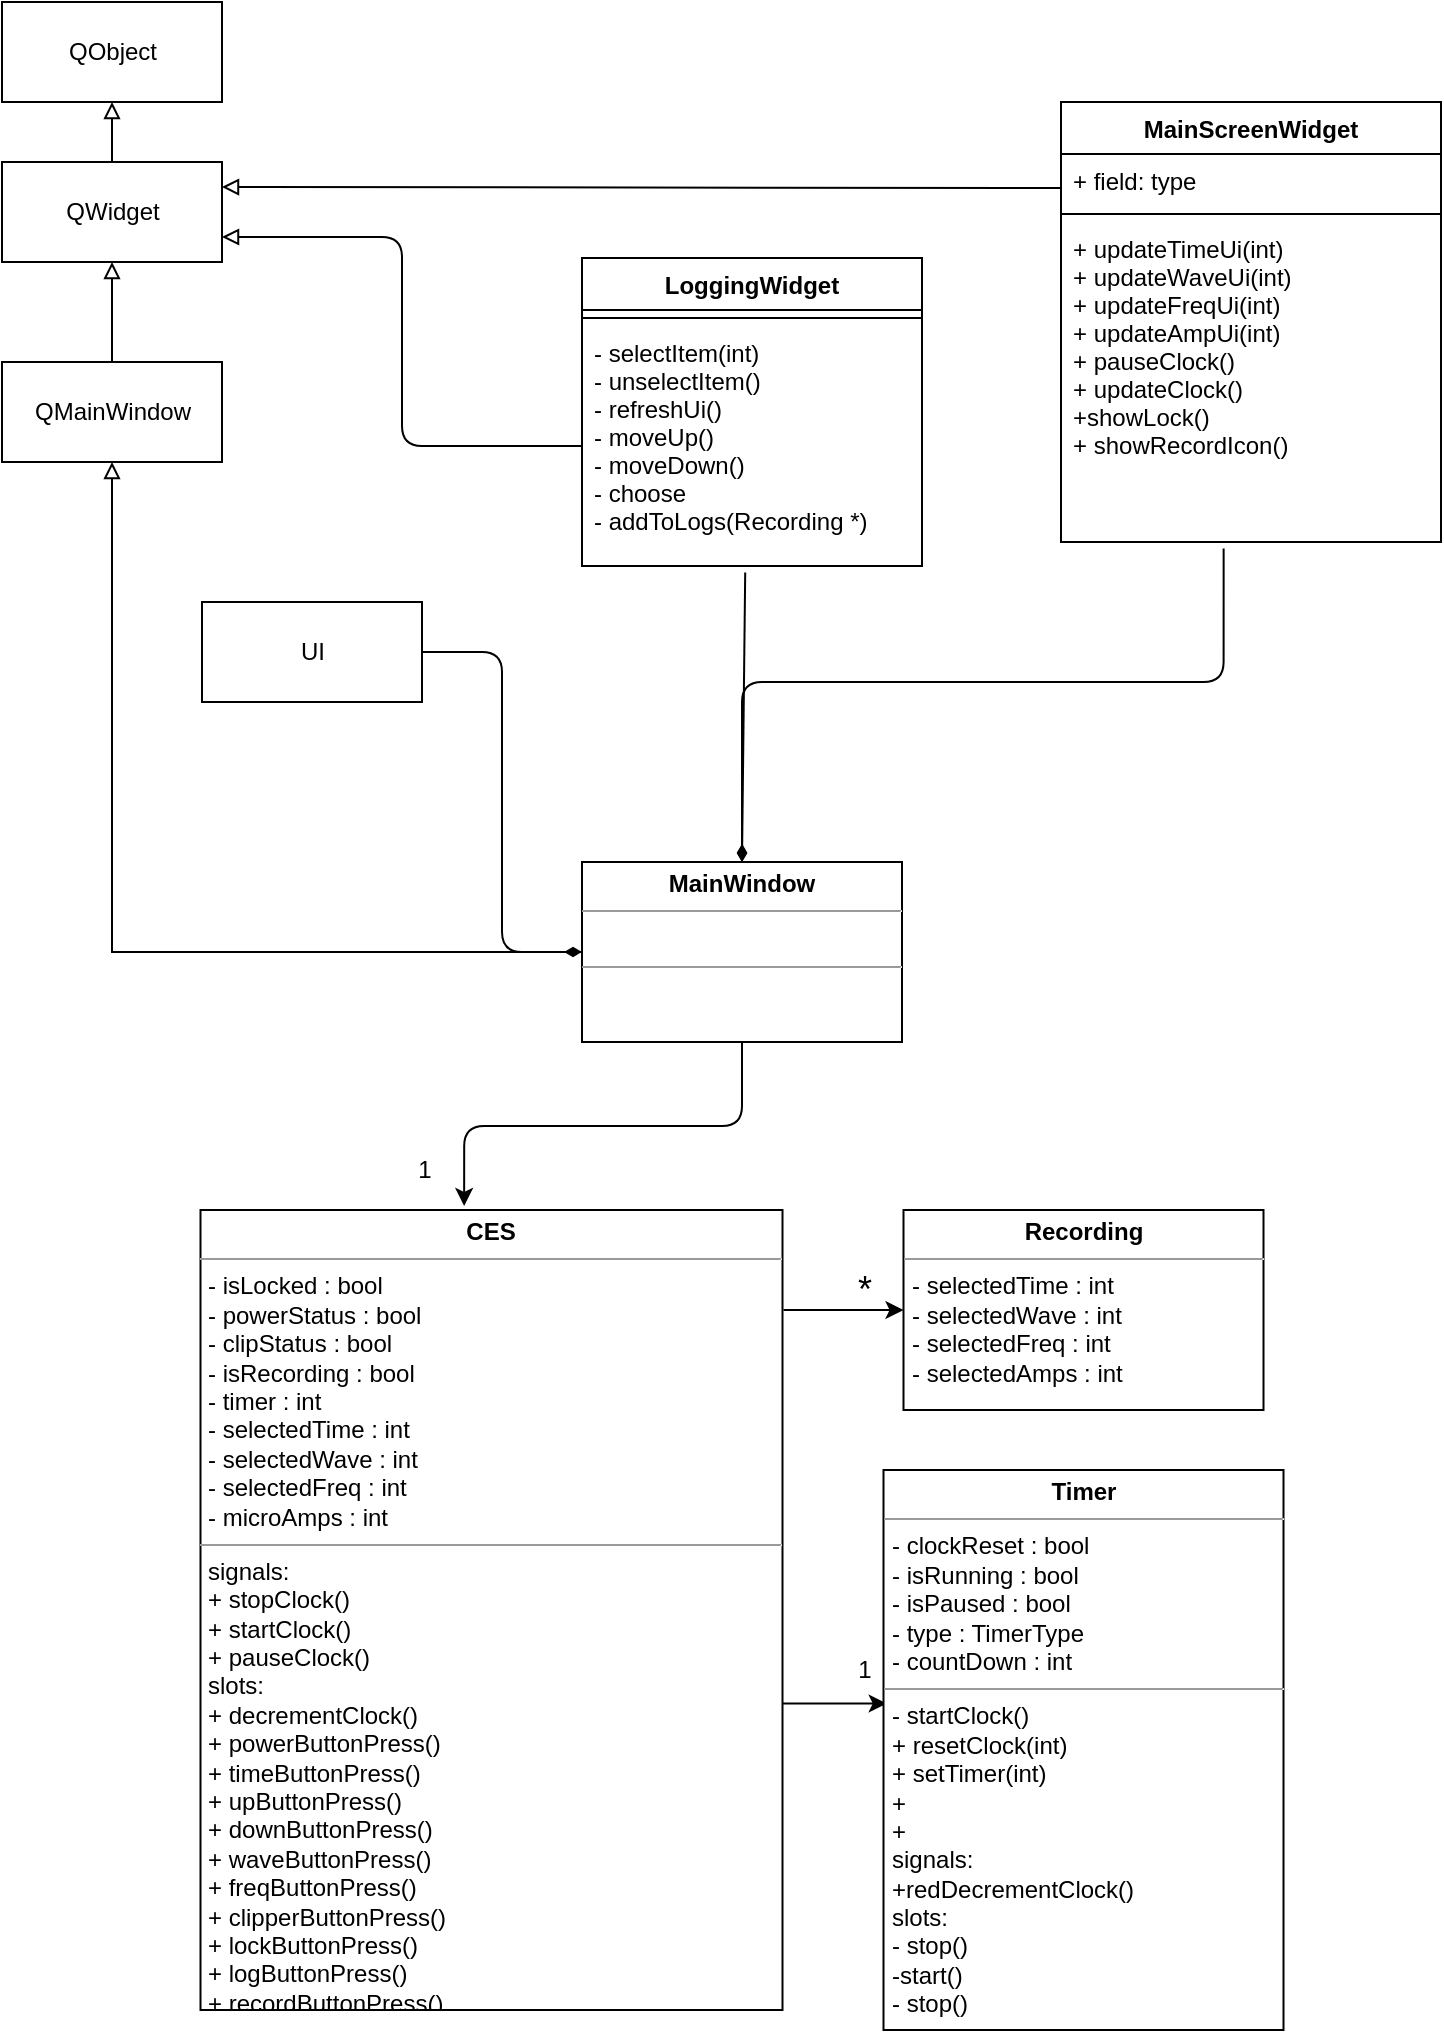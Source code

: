<mxfile version="15.7.3" type="device"><diagram id="C5RBs43oDa-KdzZeNtuy" name="Class Diagram"><mxGraphModel dx="2076" dy="1298" grid="1" gridSize="10" guides="1" tooltips="1" connect="1" arrows="1" fold="1" page="1" pageScale="1" pageWidth="827" pageHeight="1169" math="0" shadow="0"><root><mxCell id="WIyWlLk6GJQsqaUBKTNV-0"/><mxCell id="WIyWlLk6GJQsqaUBKTNV-1" parent="WIyWlLk6GJQsqaUBKTNV-0"/><mxCell id="J-Bl00HrbG3o-35RWvMt-17" style="edgeStyle=orthogonalEdgeStyle;rounded=0;orthogonalLoop=1;jettySize=auto;html=1;entryX=0.5;entryY=1;entryDx=0;entryDy=0;endArrow=block;endFill=0;" parent="WIyWlLk6GJQsqaUBKTNV-1" source="_yMH8zs-KK87m5zI2xQM-0" target="J-Bl00HrbG3o-35RWvMt-13" edge="1"><mxGeometry relative="1" as="geometry"/></mxCell><mxCell id="J-Bl00HrbG3o-35RWvMt-20" style="rounded=1;orthogonalLoop=1;jettySize=auto;html=1;entryX=0.453;entryY=-0.005;entryDx=0;entryDy=0;endArrow=classic;endFill=1;entryPerimeter=0;edgeStyle=orthogonalEdgeStyle;" parent="WIyWlLk6GJQsqaUBKTNV-1" source="_yMH8zs-KK87m5zI2xQM-0" target="_yMH8zs-KK87m5zI2xQM-4" edge="1"><mxGeometry relative="1" as="geometry"/></mxCell><mxCell id="_yMH8zs-KK87m5zI2xQM-0" value="&lt;p style=&quot;margin: 0px ; margin-top: 4px ; text-align: center&quot;&gt;&lt;b&gt;MainWindow&lt;/b&gt;&lt;/p&gt;&lt;hr size=&quot;1&quot;&gt;&lt;p style=&quot;margin: 0px ; margin-left: 4px&quot;&gt;&lt;br&gt;&lt;/p&gt;&lt;hr size=&quot;1&quot;&gt;&lt;p style=&quot;margin: 0px ; margin-left: 4px&quot;&gt;&lt;br&gt;&lt;/p&gt;" style="verticalAlign=top;align=left;overflow=fill;fontSize=12;fontFamily=Helvetica;html=1;" parent="WIyWlLk6GJQsqaUBKTNV-1" vertex="1"><mxGeometry x="320" y="440" width="160" height="90" as="geometry"/></mxCell><mxCell id="J-Bl00HrbG3o-35RWvMt-21" style="rounded=0;orthogonalLoop=1;jettySize=auto;html=1;entryX=0;entryY=0.5;entryDx=0;entryDy=0;endArrow=classic;endFill=1;" parent="WIyWlLk6GJQsqaUBKTNV-1" target="_yMH8zs-KK87m5zI2xQM-5" edge="1"><mxGeometry relative="1" as="geometry"><mxPoint x="420.75" y="664" as="sourcePoint"/></mxGeometry></mxCell><mxCell id="J-Bl00HrbG3o-35RWvMt-23" style="rounded=0;orthogonalLoop=1;jettySize=auto;html=1;entryX=0.008;entryY=0.417;entryDx=0;entryDy=0;endArrow=classic;endFill=1;exitX=0.998;exitY=0.617;exitDx=0;exitDy=0;exitPerimeter=0;entryPerimeter=0;" parent="WIyWlLk6GJQsqaUBKTNV-1" source="_yMH8zs-KK87m5zI2xQM-4" target="_yMH8zs-KK87m5zI2xQM-6" edge="1"><mxGeometry relative="1" as="geometry"/></mxCell><mxCell id="_yMH8zs-KK87m5zI2xQM-4" value="&lt;p style=&quot;margin: 0px ; margin-top: 4px ; text-align: center&quot;&gt;&lt;b&gt;CES&lt;/b&gt;&lt;/p&gt;&lt;hr size=&quot;1&quot;&gt;&lt;p style=&quot;margin: 0px ; margin-left: 4px&quot;&gt;- isLocked : bool&lt;/p&gt;&lt;p style=&quot;margin: 0px ; margin-left: 4px&quot;&gt;- powerStatus : bool&lt;/p&gt;&lt;p style=&quot;margin: 0px ; margin-left: 4px&quot;&gt;- clipStatus : bool&lt;/p&gt;&lt;p style=&quot;margin: 0px ; margin-left: 4px&quot;&gt;- isRecording : bool&lt;/p&gt;&lt;p style=&quot;margin: 0px ; margin-left: 4px&quot;&gt;- timer : int&lt;/p&gt;&lt;p style=&quot;margin: 0px ; margin-left: 4px&quot;&gt;- selectedTime : int&lt;/p&gt;&lt;p style=&quot;margin: 0px ; margin-left: 4px&quot;&gt;- selectedWave : int&lt;/p&gt;&lt;p style=&quot;margin: 0px ; margin-left: 4px&quot;&gt;- selectedFreq : int&lt;/p&gt;&lt;p style=&quot;margin: 0px ; margin-left: 4px&quot;&gt;- microAmps : int&lt;/p&gt;&lt;hr size=&quot;1&quot;&gt;&lt;p style=&quot;margin: 0px ; margin-left: 4px&quot;&gt;signals:&lt;/p&gt;&lt;p style=&quot;margin: 0px ; margin-left: 4px&quot;&gt;+ stopClock()&lt;/p&gt;&lt;p style=&quot;margin: 0px ; margin-left: 4px&quot;&gt;+ startClock()&lt;/p&gt;&lt;p style=&quot;margin: 0px ; margin-left: 4px&quot;&gt;+ pauseClock()&lt;/p&gt;&lt;p style=&quot;margin: 0px ; margin-left: 4px&quot;&gt;slots:&lt;/p&gt;&lt;p style=&quot;margin: 0px ; margin-left: 4px&quot;&gt;+ decrementClock()&lt;/p&gt;&lt;p style=&quot;margin: 0px ; margin-left: 4px&quot;&gt;+ powerButtonPress()&lt;/p&gt;&lt;p style=&quot;margin: 0px ; margin-left: 4px&quot;&gt;+ timeButtonPress()&lt;/p&gt;&lt;p style=&quot;margin: 0px ; margin-left: 4px&quot;&gt;+ upButtonPress()&lt;/p&gt;&lt;p style=&quot;margin: 0px ; margin-left: 4px&quot;&gt;+ downButtonPress()&lt;/p&gt;&lt;p style=&quot;margin: 0px ; margin-left: 4px&quot;&gt;+ waveButtonPress()&lt;/p&gt;&lt;p style=&quot;margin: 0px ; margin-left: 4px&quot;&gt;+ freqButtonPress()&lt;/p&gt;&lt;p style=&quot;margin: 0px ; margin-left: 4px&quot;&gt;+ clipperButtonPress()&lt;/p&gt;&lt;p style=&quot;margin: 0px ; margin-left: 4px&quot;&gt;+ lockButtonPress()&lt;/p&gt;&lt;p style=&quot;margin: 0px ; margin-left: 4px&quot;&gt;+ logButtonPress()&lt;/p&gt;&lt;p style=&quot;margin: 0px ; margin-left: 4px&quot;&gt;+ recordButtonPress()&lt;/p&gt;" style="verticalAlign=top;align=left;overflow=fill;fontSize=12;fontFamily=Helvetica;html=1;" parent="WIyWlLk6GJQsqaUBKTNV-1" vertex="1"><mxGeometry x="129.25" y="614" width="291" height="400" as="geometry"/></mxCell><mxCell id="_yMH8zs-KK87m5zI2xQM-5" value="&lt;p style=&quot;margin: 0px ; margin-top: 4px ; text-align: center&quot;&gt;&lt;b&gt;Recording&lt;/b&gt;&lt;/p&gt;&lt;hr size=&quot;1&quot;&gt;&lt;p style=&quot;margin: 0px ; margin-left: 4px&quot;&gt;- selectedTime : int&lt;/p&gt;&lt;p style=&quot;margin: 0px ; margin-left: 4px&quot;&gt;- selectedWave : int&lt;br&gt;&lt;/p&gt;&lt;p style=&quot;margin: 0px ; margin-left: 4px&quot;&gt;- selectedFreq : int&lt;br&gt;&lt;/p&gt;&lt;p style=&quot;margin: 0px ; margin-left: 4px&quot;&gt;- selectedAmps : int&lt;br&gt;&lt;/p&gt;&lt;p style=&quot;margin: 0px ; margin-left: 4px&quot;&gt;&lt;br&gt;&lt;/p&gt;" style="verticalAlign=top;align=left;overflow=fill;fontSize=12;fontFamily=Helvetica;html=1;" parent="WIyWlLk6GJQsqaUBKTNV-1" vertex="1"><mxGeometry x="480.75" y="614" width="180" height="100" as="geometry"/></mxCell><mxCell id="_yMH8zs-KK87m5zI2xQM-6" value="&lt;p style=&quot;margin: 0px ; margin-top: 4px ; text-align: center&quot;&gt;&lt;b&gt;Timer&lt;/b&gt;&lt;/p&gt;&lt;hr size=&quot;1&quot;&gt;&lt;p style=&quot;margin: 0px ; margin-left: 4px&quot;&gt;- clockReset : bool&lt;/p&gt;&lt;p style=&quot;margin: 0px ; margin-left: 4px&quot;&gt;- isRunning : bool&lt;/p&gt;&lt;p style=&quot;margin: 0px ; margin-left: 4px&quot;&gt;- isPaused : bool&lt;/p&gt;&lt;p style=&quot;margin: 0px ; margin-left: 4px&quot;&gt;- type : TimerType&lt;/p&gt;&lt;p style=&quot;margin: 0px ; margin-left: 4px&quot;&gt;- countDown : int&lt;/p&gt;&lt;hr size=&quot;1&quot;&gt;&lt;p style=&quot;margin: 0px ; margin-left: 4px&quot;&gt;- startClock()&lt;/p&gt;&lt;p style=&quot;margin: 0px ; margin-left: 4px&quot;&gt;+ resetClock(int)&lt;/p&gt;&lt;p style=&quot;margin: 0px ; margin-left: 4px&quot;&gt;+ setTimer(int)&lt;/p&gt;&lt;p style=&quot;margin: 0px ; margin-left: 4px&quot;&gt;+&lt;/p&gt;&lt;p style=&quot;margin: 0px ; margin-left: 4px&quot;&gt;+&lt;/p&gt;&lt;p style=&quot;margin: 0px ; margin-left: 4px&quot;&gt;signals:&lt;/p&gt;&lt;p style=&quot;margin: 0px ; margin-left: 4px&quot;&gt;+redDecrementClock()&amp;nbsp;&lt;/p&gt;&lt;p style=&quot;margin: 0px ; margin-left: 4px&quot;&gt;slots:&lt;/p&gt;&lt;p style=&quot;margin: 0px ; margin-left: 4px&quot;&gt;- stop()&lt;/p&gt;&lt;p style=&quot;margin: 0px ; margin-left: 4px&quot;&gt;-start()&lt;/p&gt;&lt;p style=&quot;margin: 0px ; margin-left: 4px&quot;&gt;- stop()&lt;/p&gt;" style="verticalAlign=top;align=left;overflow=fill;fontSize=12;fontFamily=Helvetica;html=1;" parent="WIyWlLk6GJQsqaUBKTNV-1" vertex="1"><mxGeometry x="470.75" y="744" width="200" height="280" as="geometry"/></mxCell><mxCell id="J-Bl00HrbG3o-35RWvMt-12" value="QObject" style="html=1;" parent="WIyWlLk6GJQsqaUBKTNV-1" vertex="1"><mxGeometry x="30" y="10" width="110" height="50" as="geometry"/></mxCell><mxCell id="J-Bl00HrbG3o-35RWvMt-18" style="rounded=0;orthogonalLoop=1;jettySize=auto;html=1;entryX=0.5;entryY=1;entryDx=0;entryDy=0;endArrow=block;endFill=0;" parent="WIyWlLk6GJQsqaUBKTNV-1" source="J-Bl00HrbG3o-35RWvMt-13" target="J-Bl00HrbG3o-35RWvMt-15" edge="1"><mxGeometry relative="1" as="geometry"/></mxCell><mxCell id="J-Bl00HrbG3o-35RWvMt-13" value="QMainWindow" style="html=1;" parent="WIyWlLk6GJQsqaUBKTNV-1" vertex="1"><mxGeometry x="30" y="190" width="110" height="50" as="geometry"/></mxCell><mxCell id="J-Bl00HrbG3o-35RWvMt-19" style="rounded=0;orthogonalLoop=1;jettySize=auto;html=1;entryX=0.5;entryY=1;entryDx=0;entryDy=0;endArrow=block;endFill=0;" parent="WIyWlLk6GJQsqaUBKTNV-1" source="J-Bl00HrbG3o-35RWvMt-15" target="J-Bl00HrbG3o-35RWvMt-12" edge="1"><mxGeometry relative="1" as="geometry"/></mxCell><mxCell id="J-Bl00HrbG3o-35RWvMt-15" value="QWidget" style="html=1;" parent="WIyWlLk6GJQsqaUBKTNV-1" vertex="1"><mxGeometry x="30" y="90" width="110" height="50" as="geometry"/></mxCell><mxCell id="J-Bl00HrbG3o-35RWvMt-22" value="&lt;font style=&quot;font-size: 18px&quot;&gt;*&lt;/font&gt;" style="text;html=1;align=center;verticalAlign=middle;resizable=0;points=[];autosize=1;strokeColor=none;fillColor=none;" parent="WIyWlLk6GJQsqaUBKTNV-1" vertex="1"><mxGeometry x="450.75" y="644" width="20" height="20" as="geometry"/></mxCell><mxCell id="J-Bl00HrbG3o-35RWvMt-24" value="1" style="text;html=1;align=center;verticalAlign=middle;resizable=0;points=[];autosize=1;strokeColor=none;fillColor=none;" parent="WIyWlLk6GJQsqaUBKTNV-1" vertex="1"><mxGeometry x="230.75" y="584" width="20" height="20" as="geometry"/></mxCell><mxCell id="J-Bl00HrbG3o-35RWvMt-26" style="edgeStyle=orthogonalEdgeStyle;rounded=1;orthogonalLoop=1;jettySize=auto;html=1;entryX=0;entryY=0.5;entryDx=0;entryDy=0;endArrow=diamondThin;endFill=1;" parent="WIyWlLk6GJQsqaUBKTNV-1" source="J-Bl00HrbG3o-35RWvMt-25" target="_yMH8zs-KK87m5zI2xQM-0" edge="1"><mxGeometry relative="1" as="geometry"/></mxCell><mxCell id="J-Bl00HrbG3o-35RWvMt-25" value="UI" style="html=1;" parent="WIyWlLk6GJQsqaUBKTNV-1" vertex="1"><mxGeometry x="130" y="310" width="110" height="50" as="geometry"/></mxCell><mxCell id="J-Bl00HrbG3o-35RWvMt-31" style="rounded=1;orthogonalLoop=1;jettySize=auto;html=1;entryX=1;entryY=0.25;entryDx=0;entryDy=0;endArrow=block;endFill=0;" parent="WIyWlLk6GJQsqaUBKTNV-1" target="J-Bl00HrbG3o-35RWvMt-15" edge="1"><mxGeometry relative="1" as="geometry"><mxPoint x="560" y="103" as="sourcePoint"/></mxGeometry></mxCell><mxCell id="J-Bl00HrbG3o-35RWvMt-27" value="MainScreenWidget" style="swimlane;fontStyle=1;align=center;verticalAlign=top;childLayout=stackLayout;horizontal=1;startSize=26;horizontalStack=0;resizeParent=1;resizeParentMax=0;resizeLast=0;collapsible=1;marginBottom=0;" parent="WIyWlLk6GJQsqaUBKTNV-1" vertex="1"><mxGeometry x="559.5" y="60" width="190" height="220" as="geometry"/></mxCell><mxCell id="J-Bl00HrbG3o-35RWvMt-28" value="+ field: type" style="text;strokeColor=none;fillColor=none;align=left;verticalAlign=top;spacingLeft=4;spacingRight=4;overflow=hidden;rotatable=0;points=[[0,0.5],[1,0.5]];portConstraint=eastwest;" parent="J-Bl00HrbG3o-35RWvMt-27" vertex="1"><mxGeometry y="26" width="190" height="26" as="geometry"/></mxCell><mxCell id="J-Bl00HrbG3o-35RWvMt-29" value="" style="line;strokeWidth=1;fillColor=none;align=left;verticalAlign=middle;spacingTop=-1;spacingLeft=3;spacingRight=3;rotatable=0;labelPosition=right;points=[];portConstraint=eastwest;" parent="J-Bl00HrbG3o-35RWvMt-27" vertex="1"><mxGeometry y="52" width="190" height="8" as="geometry"/></mxCell><mxCell id="J-Bl00HrbG3o-35RWvMt-30" value="+ updateTimeUi(int)&#10;+ updateWaveUi(int)&#10;+ updateFreqUi(int)&#10;+ updateAmpUi(int)&#10;+ pauseClock()&#10;+ updateClock()&#10;+showLock()&#10;+ showRecordIcon()&#10;" style="text;strokeColor=none;fillColor=none;align=left;verticalAlign=top;spacingLeft=4;spacingRight=4;overflow=hidden;rotatable=0;points=[[0,0.5],[1,0.5]];portConstraint=eastwest;" parent="J-Bl00HrbG3o-35RWvMt-27" vertex="1"><mxGeometry y="60" width="190" height="160" as="geometry"/></mxCell><mxCell id="J-Bl00HrbG3o-35RWvMt-32" style="rounded=1;orthogonalLoop=1;jettySize=auto;html=1;endArrow=diamondThin;endFill=1;exitX=0.428;exitY=1.02;exitDx=0;exitDy=0;exitPerimeter=0;edgeStyle=orthogonalEdgeStyle;entryX=0.5;entryY=0;entryDx=0;entryDy=0;" parent="WIyWlLk6GJQsqaUBKTNV-1" source="J-Bl00HrbG3o-35RWvMt-30" edge="1" target="_yMH8zs-KK87m5zI2xQM-0"><mxGeometry relative="1" as="geometry"><mxPoint x="500" y="340" as="targetPoint"/><Array as="points"><mxPoint x="641" y="350"/><mxPoint x="400" y="350"/></Array></mxGeometry></mxCell><mxCell id="J-Bl00HrbG3o-35RWvMt-33" value="LoggingWidget" style="swimlane;fontStyle=1;align=center;verticalAlign=top;childLayout=stackLayout;horizontal=1;startSize=26;horizontalStack=0;resizeParent=1;resizeParentMax=0;resizeLast=0;collapsible=1;marginBottom=0;" parent="WIyWlLk6GJQsqaUBKTNV-1" vertex="1"><mxGeometry x="320" y="138" width="170" height="154" as="geometry"/></mxCell><mxCell id="J-Bl00HrbG3o-35RWvMt-35" value="" style="line;strokeWidth=1;fillColor=none;align=left;verticalAlign=middle;spacingTop=-1;spacingLeft=3;spacingRight=3;rotatable=0;labelPosition=right;points=[];portConstraint=eastwest;" parent="J-Bl00HrbG3o-35RWvMt-33" vertex="1"><mxGeometry y="26" width="170" height="8" as="geometry"/></mxCell><mxCell id="J-Bl00HrbG3o-35RWvMt-36" value="- selectItem(int)&#10;- unselectItem()&#10;- refreshUi()&#10;- moveUp()&#10;- moveDown()&#10;- choose&#10;- addToLogs(Recording *)" style="text;strokeColor=none;fillColor=none;align=left;verticalAlign=top;spacingLeft=4;spacingRight=4;overflow=hidden;rotatable=0;points=[[0,0.5],[1,0.5]];portConstraint=eastwest;" parent="J-Bl00HrbG3o-35RWvMt-33" vertex="1"><mxGeometry y="34" width="170" height="120" as="geometry"/></mxCell><mxCell id="J-Bl00HrbG3o-35RWvMt-38" style="rounded=1;orthogonalLoop=1;jettySize=auto;html=1;entryX=1;entryY=0.75;entryDx=0;entryDy=0;endArrow=block;endFill=0;exitX=0;exitY=0.5;exitDx=0;exitDy=0;edgeStyle=orthogonalEdgeStyle;" parent="WIyWlLk6GJQsqaUBKTNV-1" target="J-Bl00HrbG3o-35RWvMt-15" edge="1" source="J-Bl00HrbG3o-35RWvMt-36"><mxGeometry relative="1" as="geometry"><mxPoint x="630" y="49" as="sourcePoint"/></mxGeometry></mxCell><mxCell id="J-Bl00HrbG3o-35RWvMt-39" style="rounded=0;orthogonalLoop=1;jettySize=auto;html=1;endArrow=diamondThin;endFill=1;jumpStyle=none;exitX=0.48;exitY=1.027;exitDx=0;exitDy=0;elbow=vertical;exitPerimeter=0;entryX=0.5;entryY=0;entryDx=0;entryDy=0;" parent="WIyWlLk6GJQsqaUBKTNV-1" target="_yMH8zs-KK87m5zI2xQM-0" edge="1" source="J-Bl00HrbG3o-35RWvMt-36"><mxGeometry relative="1" as="geometry"><mxPoint x="630" y="49" as="sourcePoint"/><mxPoint x="350" y="380" as="targetPoint"/></mxGeometry></mxCell><mxCell id="N4CQUxRk0D1TUpZB7c_v-1" value="1" style="text;html=1;align=center;verticalAlign=middle;resizable=0;points=[];autosize=1;strokeColor=none;fillColor=none;" vertex="1" parent="WIyWlLk6GJQsqaUBKTNV-1"><mxGeometry x="450.75" y="834" width="20" height="20" as="geometry"/></mxCell></root></mxGraphModel></diagram></mxfile>